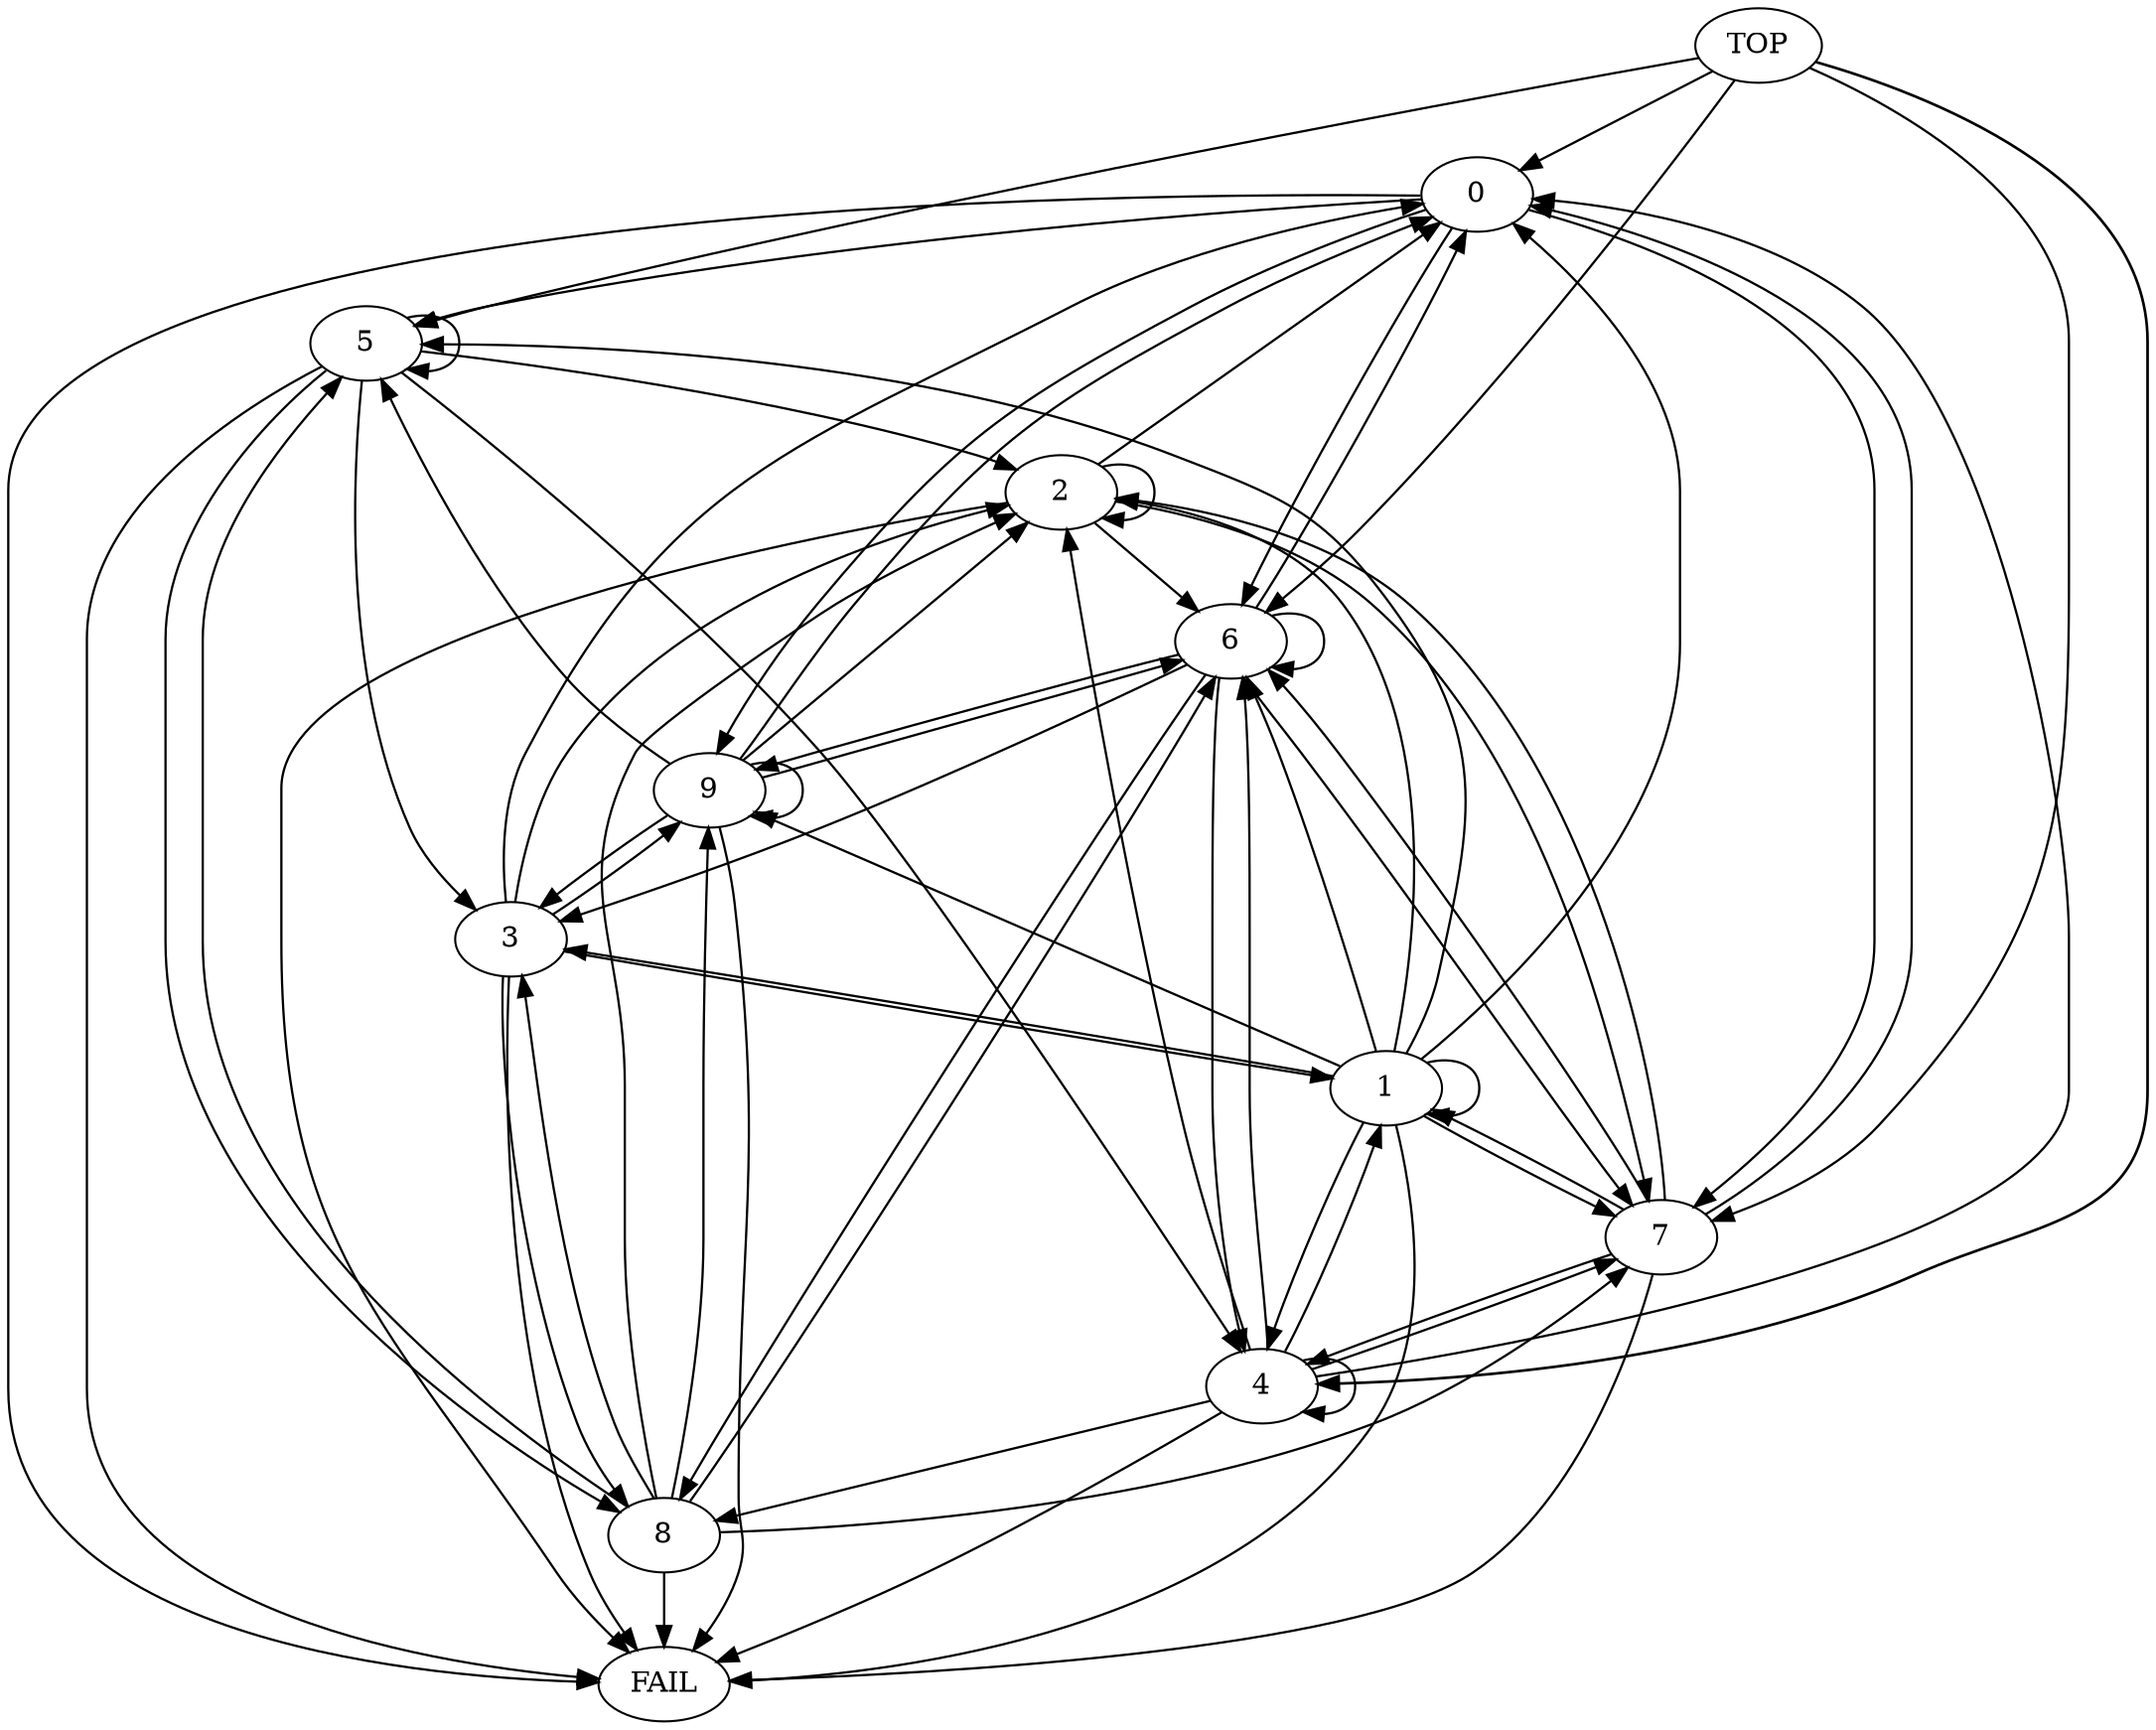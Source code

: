 digraph  {
	
	n4[label="0"];
	n12[label="1"];
	n5[label="2"];
	n3[label="3"];
	n8[label="4"];
	n2[label="5"];
	n7[label="6"];
	n10[label="7"];
	n9[label="8"];
	n1[label="9"];
	n6[label="FAIL"];
	n11[label="TOP"];
	n4->n10[penwidth="1.1"];
	n4->n2[penwidth="1.1"];
	n4->n1[penwidth="1.1"];
	n4->n7[penwidth="1.1"];
	n4->n6[penwidth="1.1"];
	n12->n4[penwidth="1.1"];
	n12->n5[penwidth="1.1"];
	n12->n3[penwidth="1.1"];
	n12->n8[penwidth="1.1"];
	n12->n1[penwidth="1.1"];
	n12->n6[penwidth="1.1"];
	n12->n12[penwidth="1.1"];
	n12->n7[penwidth="1.1"];
	n12->n10[penwidth="1.1"];
	n12->n2[penwidth="1.1"];
	n5->n7[penwidth="1.1"];
	n5->n6[penwidth="1.1"];
	n5->n5[penwidth="1.1"];
	n5->n4[penwidth="1.1"];
	n5->n10[penwidth="1.1"];
	n3->n1[penwidth="1.1"];
	n3->n9[penwidth="1.1"];
	n3->n5[penwidth="1.1"];
	n3->n4[penwidth="1.1"];
	n3->n6[penwidth="1.1"];
	n3->n12[penwidth="1.1"];
	n8->n8[penwidth="1.1"];
	n8->n5[penwidth="1.1"];
	n8->n12[penwidth="1.1"];
	n8->n4[penwidth="1.1"];
	n8->n7[penwidth="1.1"];
	n8->n10[penwidth="1.1"];
	n8->n6[penwidth="1.1"];
	n8->n9[penwidth="1.1"];
	n2->n6[penwidth="1.1"];
	n2->n8[penwidth="1.1"];
	n2->n2[penwidth="1.1"];
	n2->n9[penwidth="1.1"];
	n2->n5[penwidth="1.1"];
	n2->n3[penwidth="1.1"];
	n7->n10[penwidth="1.1"];
	n7->n1[penwidth="1.1"];
	n7->n3[penwidth="1.1"];
	n7->n4[penwidth="1.1"];
	n7->n9[penwidth="1.1"];
	n7->n8[penwidth="1.1"];
	n7->n7[penwidth="1.1"];
	n10->n8[penwidth="1.1"];
	n10->n4[penwidth="1.1"];
	n10->n5[penwidth="1.1"];
	n10->n6[penwidth="1.1"];
	n10->n7[penwidth="1.1"];
	n10->n12[penwidth="1.1"];
	n9->n2[penwidth="1.1"];
	n9->n1[penwidth="1.1"];
	n9->n6[penwidth="1.1"];
	n9->n3[penwidth="1.1"];
	n9->n10[penwidth="1.1"];
	n9->n5[penwidth="1.1"];
	n9->n7[penwidth="1.1"];
	n1->n5[penwidth="1.1"];
	n1->n4[penwidth="1.1"];
	n1->n6[penwidth="1.1"];
	n1->n3[penwidth="1.1"];
	n1->n7[penwidth="1.1"];
	n1->n2[penwidth="1.1"];
	n1->n1[penwidth="1.1"];
	n11->n8[penwidth="1.3"];
	n11->n4[penwidth="1.1"];
	n11->n2[penwidth="1.1"];
	n11->n7[penwidth="1.1"];
	n11->n10[penwidth="1.1"];
	
}
